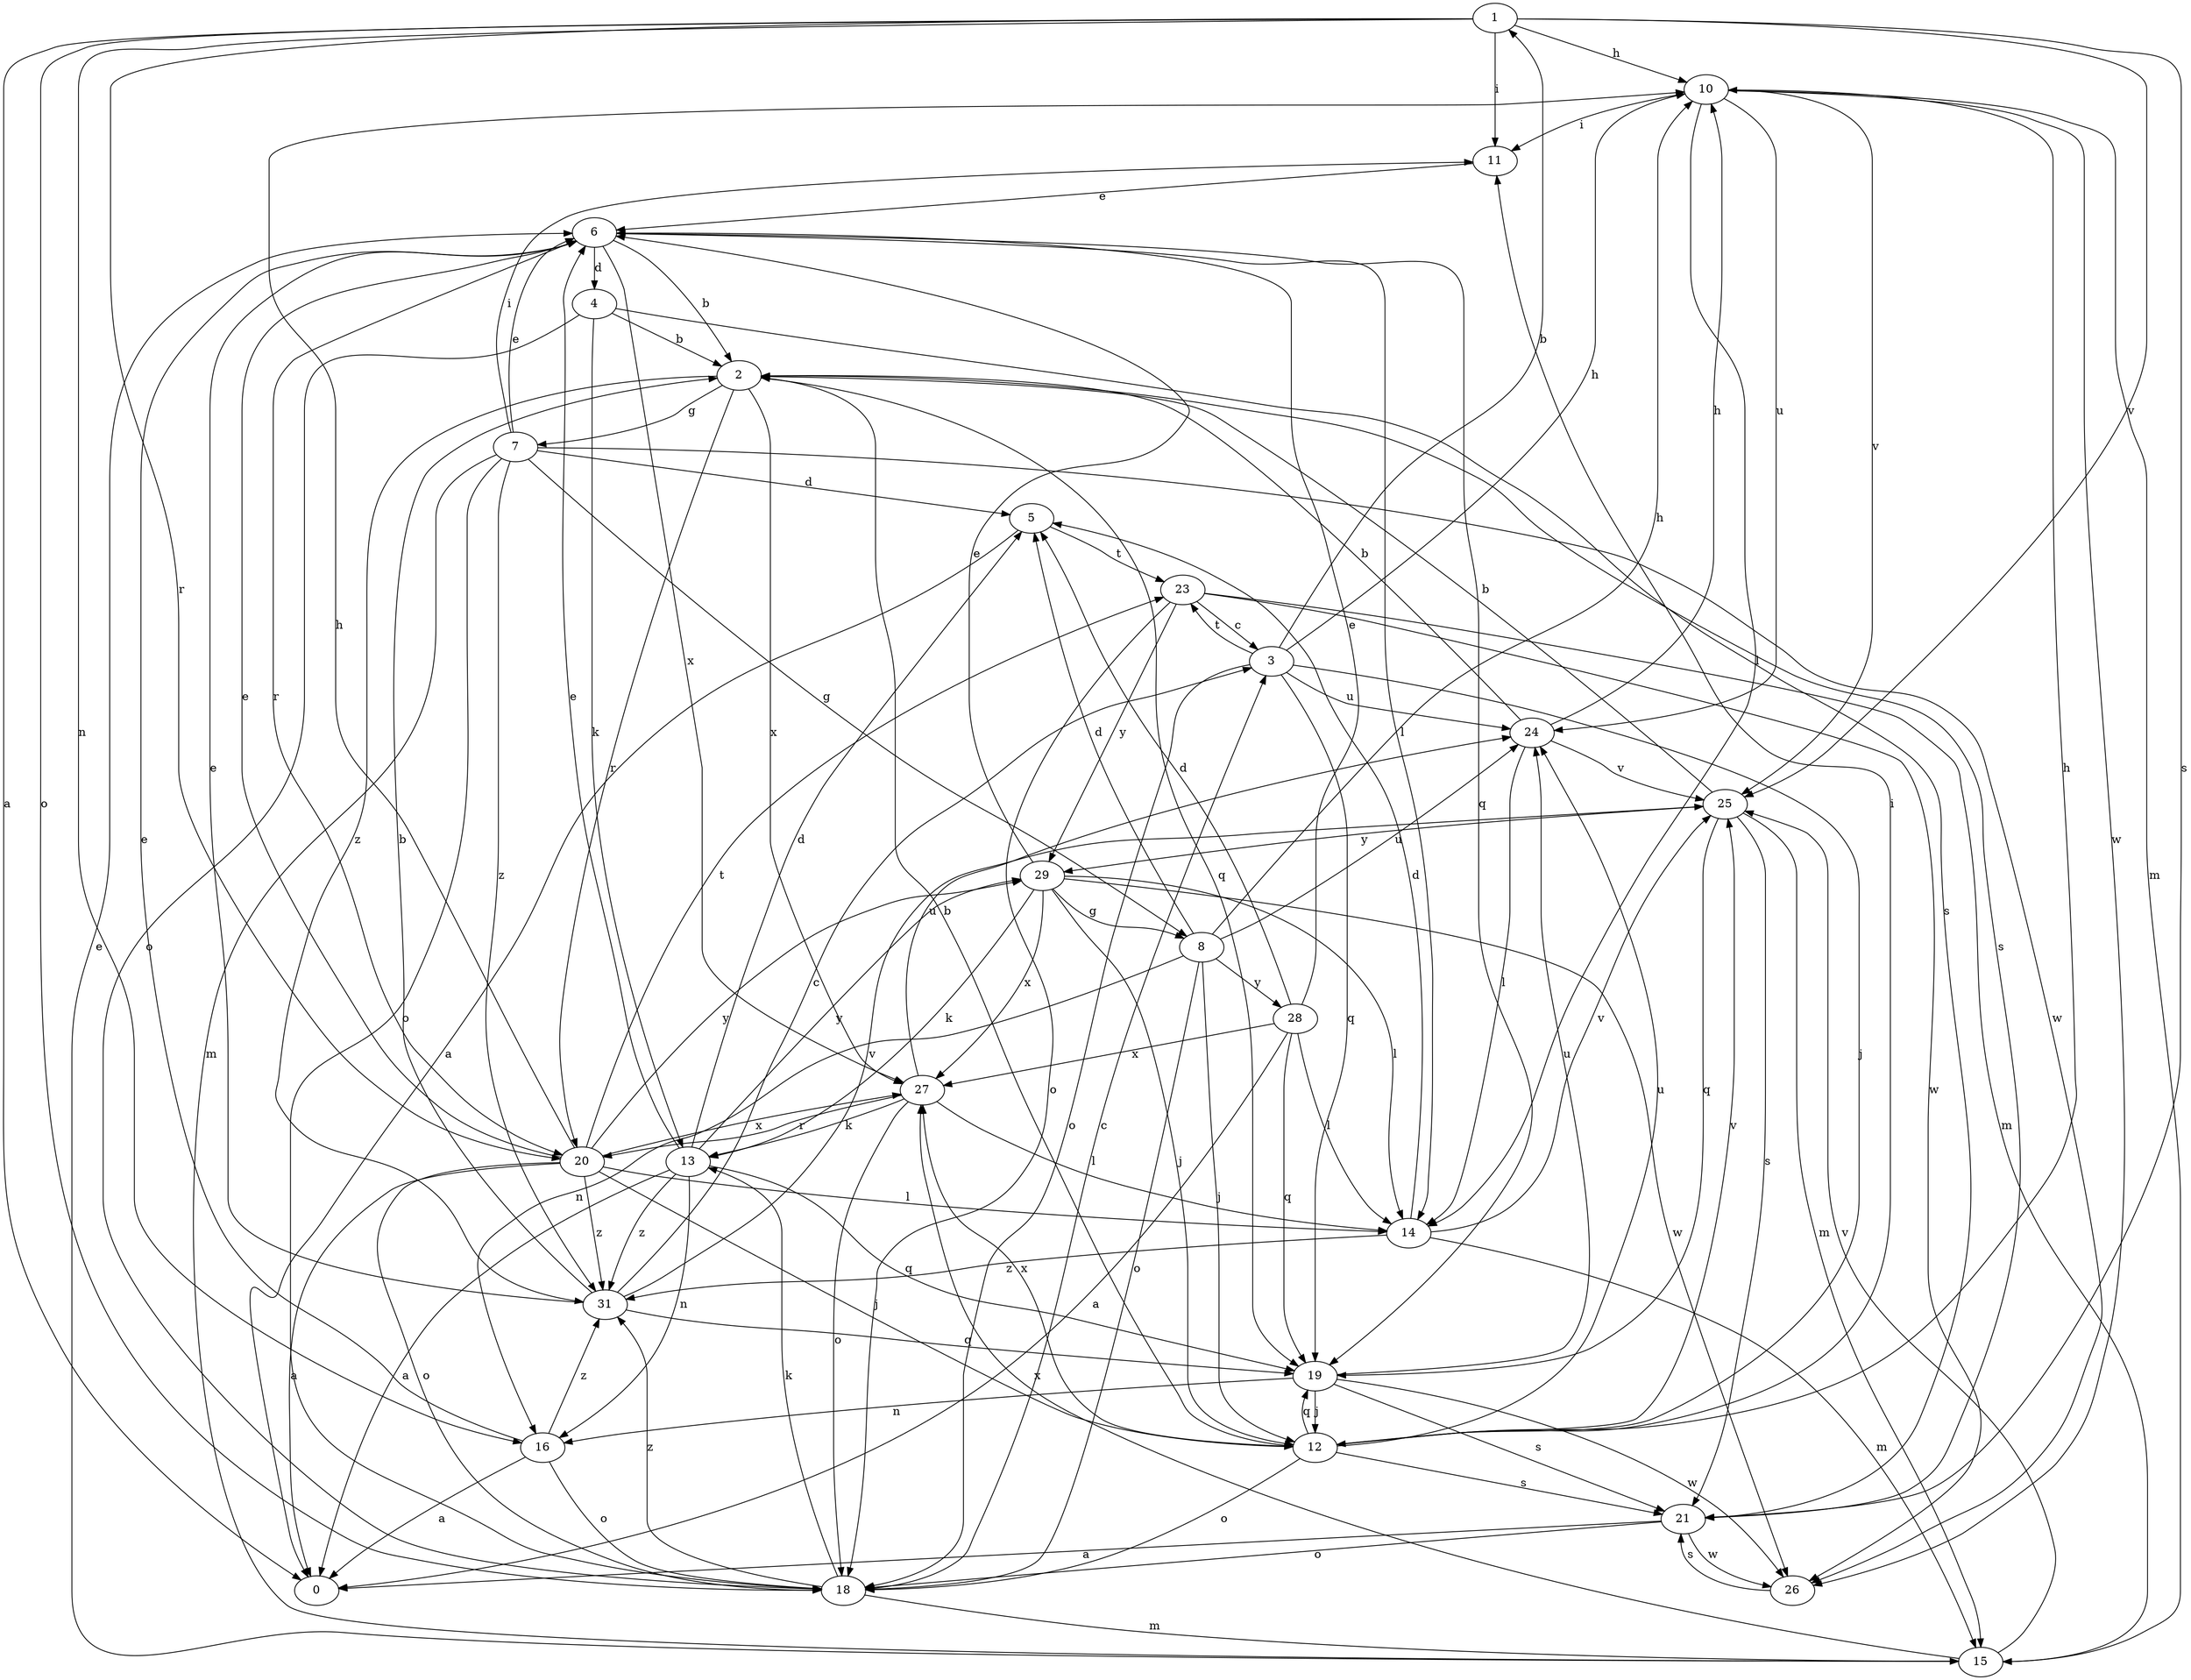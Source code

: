 strict digraph  {
0;
1;
2;
3;
4;
5;
6;
7;
8;
10;
11;
12;
13;
14;
15;
16;
18;
19;
20;
21;
23;
24;
25;
26;
27;
28;
29;
31;
1 -> 0  [label=a];
1 -> 10  [label=h];
1 -> 11  [label=i];
1 -> 16  [label=n];
1 -> 18  [label=o];
1 -> 20  [label=r];
1 -> 21  [label=s];
1 -> 25  [label=v];
2 -> 7  [label=g];
2 -> 19  [label=q];
2 -> 20  [label=r];
2 -> 21  [label=s];
2 -> 27  [label=x];
2 -> 31  [label=z];
3 -> 1  [label=b];
3 -> 10  [label=h];
3 -> 12  [label=j];
3 -> 18  [label=o];
3 -> 19  [label=q];
3 -> 23  [label=t];
3 -> 24  [label=u];
4 -> 2  [label=b];
4 -> 13  [label=k];
4 -> 18  [label=o];
4 -> 21  [label=s];
5 -> 0  [label=a];
5 -> 23  [label=t];
6 -> 2  [label=b];
6 -> 4  [label=d];
6 -> 14  [label=l];
6 -> 19  [label=q];
6 -> 20  [label=r];
6 -> 27  [label=x];
7 -> 5  [label=d];
7 -> 6  [label=e];
7 -> 8  [label=g];
7 -> 11  [label=i];
7 -> 15  [label=m];
7 -> 18  [label=o];
7 -> 26  [label=w];
7 -> 31  [label=z];
8 -> 5  [label=d];
8 -> 10  [label=h];
8 -> 12  [label=j];
8 -> 16  [label=n];
8 -> 18  [label=o];
8 -> 24  [label=u];
8 -> 28  [label=y];
10 -> 11  [label=i];
10 -> 14  [label=l];
10 -> 15  [label=m];
10 -> 24  [label=u];
10 -> 25  [label=v];
10 -> 26  [label=w];
11 -> 6  [label=e];
12 -> 2  [label=b];
12 -> 10  [label=h];
12 -> 11  [label=i];
12 -> 18  [label=o];
12 -> 19  [label=q];
12 -> 21  [label=s];
12 -> 24  [label=u];
12 -> 25  [label=v];
12 -> 27  [label=x];
13 -> 0  [label=a];
13 -> 5  [label=d];
13 -> 6  [label=e];
13 -> 16  [label=n];
13 -> 19  [label=q];
13 -> 29  [label=y];
13 -> 31  [label=z];
14 -> 5  [label=d];
14 -> 15  [label=m];
14 -> 25  [label=v];
14 -> 31  [label=z];
15 -> 6  [label=e];
15 -> 25  [label=v];
15 -> 27  [label=x];
16 -> 0  [label=a];
16 -> 6  [label=e];
16 -> 18  [label=o];
16 -> 31  [label=z];
18 -> 3  [label=c];
18 -> 13  [label=k];
18 -> 15  [label=m];
18 -> 31  [label=z];
19 -> 12  [label=j];
19 -> 16  [label=n];
19 -> 21  [label=s];
19 -> 24  [label=u];
19 -> 26  [label=w];
20 -> 0  [label=a];
20 -> 6  [label=e];
20 -> 10  [label=h];
20 -> 12  [label=j];
20 -> 14  [label=l];
20 -> 18  [label=o];
20 -> 23  [label=t];
20 -> 27  [label=x];
20 -> 29  [label=y];
20 -> 31  [label=z];
21 -> 0  [label=a];
21 -> 18  [label=o];
21 -> 26  [label=w];
23 -> 3  [label=c];
23 -> 15  [label=m];
23 -> 18  [label=o];
23 -> 26  [label=w];
23 -> 29  [label=y];
24 -> 2  [label=b];
24 -> 10  [label=h];
24 -> 14  [label=l];
24 -> 25  [label=v];
25 -> 2  [label=b];
25 -> 15  [label=m];
25 -> 19  [label=q];
25 -> 21  [label=s];
25 -> 29  [label=y];
26 -> 21  [label=s];
27 -> 13  [label=k];
27 -> 14  [label=l];
27 -> 18  [label=o];
27 -> 20  [label=r];
27 -> 24  [label=u];
28 -> 0  [label=a];
28 -> 5  [label=d];
28 -> 6  [label=e];
28 -> 14  [label=l];
28 -> 19  [label=q];
28 -> 27  [label=x];
29 -> 6  [label=e];
29 -> 8  [label=g];
29 -> 12  [label=j];
29 -> 13  [label=k];
29 -> 14  [label=l];
29 -> 26  [label=w];
29 -> 27  [label=x];
31 -> 2  [label=b];
31 -> 3  [label=c];
31 -> 6  [label=e];
31 -> 19  [label=q];
31 -> 25  [label=v];
}
